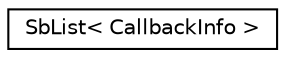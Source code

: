 digraph "Graphical Class Hierarchy"
{
 // LATEX_PDF_SIZE
  edge [fontname="Helvetica",fontsize="10",labelfontname="Helvetica",labelfontsize="10"];
  node [fontname="Helvetica",fontsize="10",shape=record];
  rankdir="LR";
  Node0 [label="SbList\< CallbackInfo \>",height=0.2,width=0.4,color="black", fillcolor="white", style="filled",URL="$classSbList.html",tooltip=" "];
}
